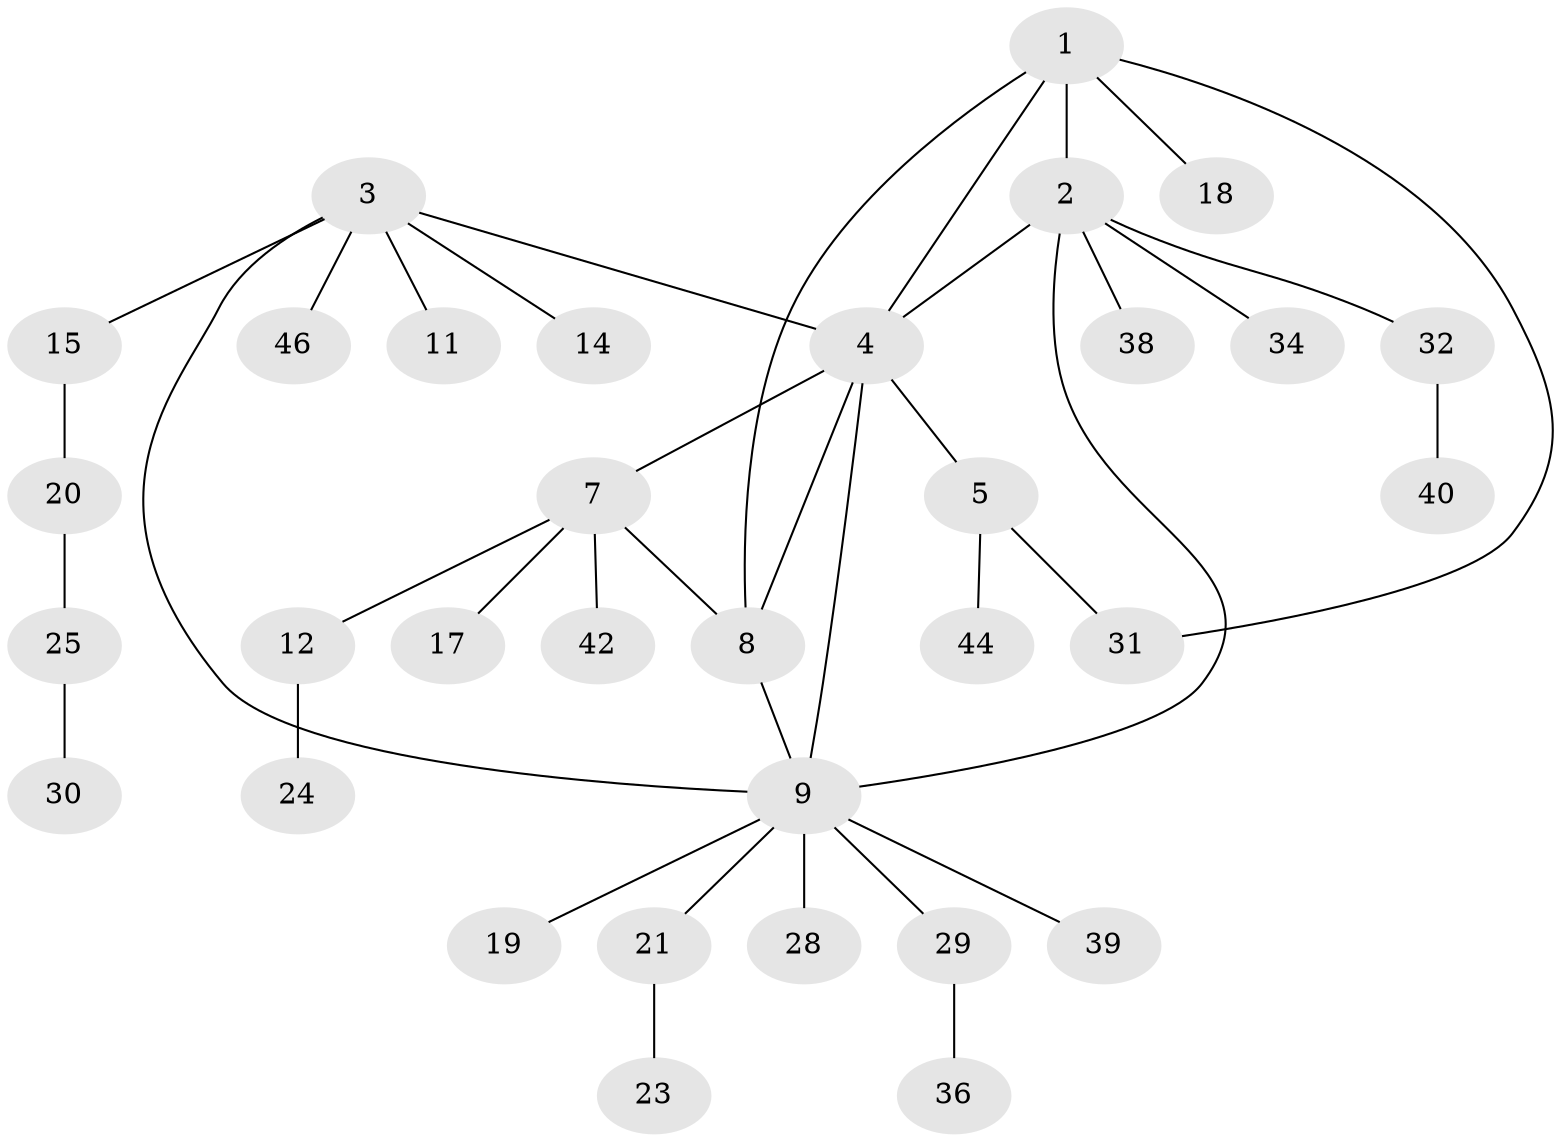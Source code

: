 // Generated by graph-tools (version 1.1) at 2025/52/02/27/25 19:52:19]
// undirected, 33 vertices, 39 edges
graph export_dot {
graph [start="1"]
  node [color=gray90,style=filled];
  1 [super="+35"];
  2 [super="+27"];
  3 [super="+37"];
  4 [super="+6"];
  5 [super="+13"];
  7 [super="+16"];
  8;
  9 [super="+10"];
  11;
  12 [super="+41"];
  14 [super="+22"];
  15;
  17;
  18;
  19;
  20 [super="+43"];
  21;
  23 [super="+47"];
  24;
  25 [super="+26"];
  28;
  29 [super="+45"];
  30;
  31 [super="+48"];
  32 [super="+33"];
  34;
  36;
  38;
  39;
  40;
  42;
  44;
  46;
  1 -- 2;
  1 -- 4;
  1 -- 8;
  1 -- 18;
  1 -- 31;
  2 -- 9;
  2 -- 32;
  2 -- 34;
  2 -- 38;
  2 -- 4;
  3 -- 4;
  3 -- 11;
  3 -- 14;
  3 -- 15;
  3 -- 46;
  3 -- 9;
  4 -- 8;
  4 -- 5;
  4 -- 7;
  4 -- 9;
  5 -- 31;
  5 -- 44;
  7 -- 8;
  7 -- 12;
  7 -- 17;
  7 -- 42;
  8 -- 9;
  9 -- 39;
  9 -- 19;
  9 -- 21;
  9 -- 28;
  9 -- 29;
  12 -- 24;
  15 -- 20;
  20 -- 25;
  21 -- 23;
  25 -- 30;
  29 -- 36;
  32 -- 40;
}
